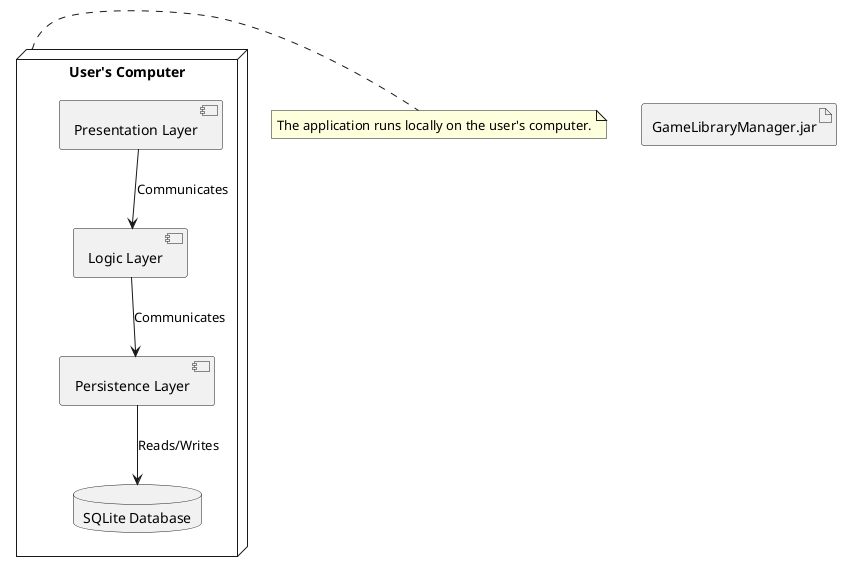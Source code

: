 @startuml Verteilungsdiagramm
artifact "GameLibraryManager.jar" as App
node "User's Computer" as UserPC {
    component "Presentation Layer" as UI
    component "Logic Layer" as Logic
    component "Persistence Layer" as Persistence
    database "SQLite Database" as DB
}

UI --> Logic : Communicates
Logic --> Persistence : Communicates
Persistence --> DB : Reads/Writes

note right of UserPC : The application runs locally on the user's computer.
@enduml